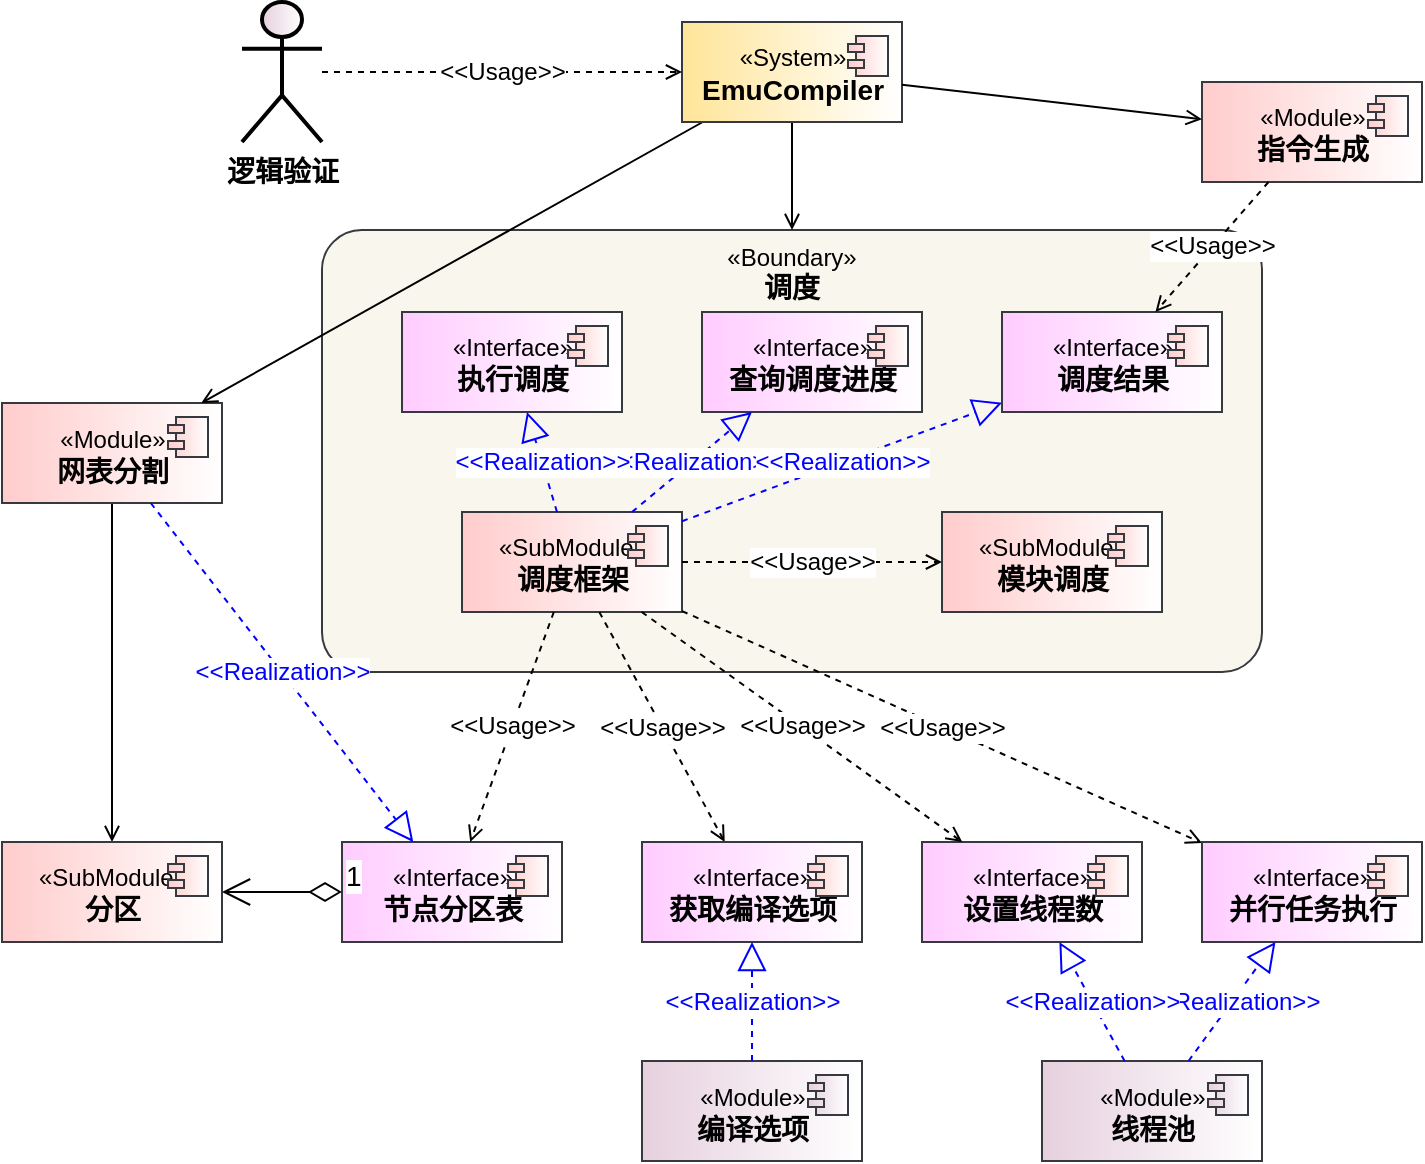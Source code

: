 <mxfile version="28.2.8">
  <diagram name="第 1 页" id="sxRwHEycodafsZCj6N3v">
    <mxGraphModel dx="851" dy="874" grid="1" gridSize="10" guides="1" tooltips="1" connect="1" arrows="1" fold="1" page="1" pageScale="1" pageWidth="827" pageHeight="1169" math="0" shadow="0">
      <root>
        <mxCell id="0" />
        <mxCell id="1" parent="0" />
        <mxCell id="iiNgS1w1h0vvlz9oPpsM-44" value="&lt;b&gt;逻辑验证&lt;/b&gt;" style="shape=umlActor;verticalLabelPosition=bottom;verticalAlign=top;html=1;fontSize=14;fontColor=#000000;fillColor=#E6D0DE;gradientColor=#FFFFFF;gradientDirection=east;strokeWidth=2;" vertex="1" parent="1">
          <mxGeometry x="1270" y="720" width="40" height="70" as="geometry" />
        </mxCell>
        <mxCell id="iiNgS1w1h0vvlz9oPpsM-45" value="&lt;span style=&quot;&quot;&gt;«Boundary»&lt;/span&gt;&lt;br style=&quot;&quot;&gt;&lt;span style=&quot;font-size: 14px;&quot;&gt;&lt;b&gt;调度&lt;/b&gt;&lt;/span&gt;" style="rounded=1;whiteSpace=wrap;html=1;verticalAlign=top;arcSize=9;fillColor=#f9f7ed;strokeColor=#36393d;align=center;" vertex="1" parent="1">
          <mxGeometry x="1310" y="834" width="470" height="221" as="geometry" />
        </mxCell>
        <mxCell id="iiNgS1w1h0vvlz9oPpsM-46" value="&lt;font style=&quot;font-size: 12px;&quot;&gt;«Interface»&lt;/font&gt;&lt;br style=&quot;font-size: 14px;&quot;&gt;&lt;b&gt;节点分区表&lt;/b&gt;" style="html=1;dropTarget=0;fontSize=14;fillColor=#FFCCFF;strokeColor=#36393d;gradientColor=#FFFFFF;gradientDirection=east;" vertex="1" parent="1">
          <mxGeometry x="1320" y="1140" width="110" height="50" as="geometry" />
        </mxCell>
        <mxCell id="iiNgS1w1h0vvlz9oPpsM-47" value="" style="shape=module;jettyWidth=8;jettyHeight=4;fontSize=14;fillColor=#ffcccc;strokeColor=#36393d;gradientColor=#FFFFFF;gradientDirection=east;" vertex="1" parent="iiNgS1w1h0vvlz9oPpsM-46">
          <mxGeometry x="1" width="20" height="20" relative="1" as="geometry">
            <mxPoint x="-27" y="7" as="offset" />
          </mxGeometry>
        </mxCell>
        <mxCell id="iiNgS1w1h0vvlz9oPpsM-48" style="edgeStyle=none;rounded=1;orthogonalLoop=1;jettySize=auto;html=1;strokeColor=#000000;fontSize=14;fontColor=#000000;endArrow=open;endFill=0;elbow=vertical;" edge="1" parent="1" source="iiNgS1w1h0vvlz9oPpsM-49" target="iiNgS1w1h0vvlz9oPpsM-85">
          <mxGeometry relative="1" as="geometry" />
        </mxCell>
        <mxCell id="iiNgS1w1h0vvlz9oPpsM-49" value="&lt;font style=&quot;font-size: 12px;&quot;&gt;«Module»&lt;/font&gt;&lt;br style=&quot;font-size: 14px;&quot;&gt;&lt;b&gt;网表分割&lt;/b&gt;" style="html=1;dropTarget=0;fontSize=14;fillColor=#ffcccc;strokeColor=#36393d;gradientColor=#FFFFFF;gradientDirection=east;" vertex="1" parent="1">
          <mxGeometry x="1150" y="920.5" width="110" height="50" as="geometry" />
        </mxCell>
        <mxCell id="iiNgS1w1h0vvlz9oPpsM-50" value="" style="shape=module;jettyWidth=8;jettyHeight=4;fontSize=14;fillColor=#ffcccc;strokeColor=#36393d;gradientColor=#FFFFFF;gradientDirection=east;" vertex="1" parent="iiNgS1w1h0vvlz9oPpsM-49">
          <mxGeometry x="1" width="20" height="20" relative="1" as="geometry">
            <mxPoint x="-27" y="7" as="offset" />
          </mxGeometry>
        </mxCell>
        <mxCell id="iiNgS1w1h0vvlz9oPpsM-51" value="&amp;lt;&amp;lt;Realization&amp;gt;&amp;gt;" style="endArrow=block;dashed=1;endFill=0;endSize=12;html=1;rounded=1;fontSize=12;strokeColor=#0000FF;fontColor=#0000FF;" edge="1" parent="1" source="iiNgS1w1h0vvlz9oPpsM-49" target="iiNgS1w1h0vvlz9oPpsM-46">
          <mxGeometry width="160" relative="1" as="geometry">
            <mxPoint x="1096" y="1600" as="sourcePoint" />
            <mxPoint x="2071" y="1080" as="targetPoint" />
          </mxGeometry>
        </mxCell>
        <mxCell id="iiNgS1w1h0vvlz9oPpsM-52" value="&lt;font style=&quot;font-size: 12px;&quot;&gt;«SubModule»&lt;/font&gt;&lt;br style=&quot;font-size: 14px;&quot;&gt;&lt;b&gt;调度框架&lt;/b&gt;" style="html=1;dropTarget=0;fontSize=14;fillColor=#ffcccc;strokeColor=#36393d;gradientColor=#FFFFFF;gradientDirection=east;" vertex="1" parent="1">
          <mxGeometry x="1380" y="975" width="110" height="50" as="geometry" />
        </mxCell>
        <mxCell id="iiNgS1w1h0vvlz9oPpsM-53" value="" style="shape=module;jettyWidth=8;jettyHeight=4;fontSize=14;fillColor=#ffcccc;strokeColor=#36393d;gradientColor=#FFFFFF;gradientDirection=east;" vertex="1" parent="iiNgS1w1h0vvlz9oPpsM-52">
          <mxGeometry x="1" width="20" height="20" relative="1" as="geometry">
            <mxPoint x="-27" y="7" as="offset" />
          </mxGeometry>
        </mxCell>
        <mxCell id="iiNgS1w1h0vvlz9oPpsM-54" value="&lt;font style=&quot;font-size: 12px;&quot;&gt;«SubModule»&lt;/font&gt;&lt;br style=&quot;font-size: 14px;&quot;&gt;&lt;b&gt;模块调度&lt;/b&gt;" style="html=1;dropTarget=0;fontSize=14;fillColor=#ffcccc;strokeColor=#36393d;gradientColor=#FFFFFF;gradientDirection=east;" vertex="1" parent="1">
          <mxGeometry x="1620" y="975" width="110" height="50" as="geometry" />
        </mxCell>
        <mxCell id="iiNgS1w1h0vvlz9oPpsM-55" value="" style="shape=module;jettyWidth=8;jettyHeight=4;fontSize=14;fillColor=#ffcccc;strokeColor=#36393d;gradientColor=#FFFFFF;gradientDirection=east;" vertex="1" parent="iiNgS1w1h0vvlz9oPpsM-54">
          <mxGeometry x="1" width="20" height="20" relative="1" as="geometry">
            <mxPoint x="-27" y="7" as="offset" />
          </mxGeometry>
        </mxCell>
        <mxCell id="iiNgS1w1h0vvlz9oPpsM-56" value="&amp;lt;&amp;lt;Usage&amp;gt;&amp;gt;" style="rounded=1;orthogonalLoop=1;jettySize=auto;html=1;dashed=1;fontSize=12;endArrow=open;endFill=0;elbow=vertical;" edge="1" parent="1" source="iiNgS1w1h0vvlz9oPpsM-52" target="iiNgS1w1h0vvlz9oPpsM-46">
          <mxGeometry relative="1" as="geometry">
            <mxPoint x="1380" y="990" as="sourcePoint" />
            <mxPoint x="1430" y="1130" as="targetPoint" />
          </mxGeometry>
        </mxCell>
        <mxCell id="iiNgS1w1h0vvlz9oPpsM-57" value="&amp;lt;&amp;lt;Usage&amp;gt;&amp;gt;" style="rounded=1;orthogonalLoop=1;jettySize=auto;html=1;dashed=1;fontSize=12;endArrow=open;endFill=0;elbow=vertical;" edge="1" parent="1" source="iiNgS1w1h0vvlz9oPpsM-52" target="iiNgS1w1h0vvlz9oPpsM-54">
          <mxGeometry relative="1" as="geometry">
            <mxPoint x="1660" y="987.5" as="sourcePoint" />
            <mxPoint x="1595" y="955.0" as="targetPoint" />
          </mxGeometry>
        </mxCell>
        <mxCell id="iiNgS1w1h0vvlz9oPpsM-58" value="&lt;font style=&quot;font-size: 12px;&quot;&gt;«Module»&lt;/font&gt;&lt;br style=&quot;font-size: 14px;&quot;&gt;&lt;b&gt;线程池&lt;/b&gt;" style="html=1;dropTarget=0;fontSize=14;fillColor=#E6D0DE;strokeColor=#36393d;gradientColor=#FFFFFF;gradientDirection=east;" vertex="1" parent="1">
          <mxGeometry x="1670" y="1249.5" width="110" height="50" as="geometry" />
        </mxCell>
        <mxCell id="iiNgS1w1h0vvlz9oPpsM-59" value="" style="shape=module;jettyWidth=8;jettyHeight=4;fontSize=14;fillColor=#E6D0DE;strokeColor=#36393d;gradientColor=#FFFFFF;gradientDirection=east;" vertex="1" parent="iiNgS1w1h0vvlz9oPpsM-58">
          <mxGeometry x="1" width="20" height="20" relative="1" as="geometry">
            <mxPoint x="-27" y="7" as="offset" />
          </mxGeometry>
        </mxCell>
        <mxCell id="iiNgS1w1h0vvlz9oPpsM-60" value="&amp;lt;&amp;lt;Usage&amp;gt;&amp;gt;" style="rounded=1;orthogonalLoop=1;jettySize=auto;html=1;dashed=1;fontSize=12;endArrow=open;endFill=0;elbow=vertical;" edge="1" parent="1" source="iiNgS1w1h0vvlz9oPpsM-52" target="iiNgS1w1h0vvlz9oPpsM-61">
          <mxGeometry relative="1" as="geometry">
            <mxPoint x="1763.4" y="930" as="sourcePoint" />
            <mxPoint x="1701" y="870" as="targetPoint" />
          </mxGeometry>
        </mxCell>
        <mxCell id="iiNgS1w1h0vvlz9oPpsM-61" value="&lt;font style=&quot;font-size: 12px;&quot;&gt;«Interface»&lt;/font&gt;&lt;br style=&quot;font-size: 14px;&quot;&gt;&lt;b&gt;并行任务执行&lt;/b&gt;" style="html=1;dropTarget=0;fontSize=14;fillColor=#FFCCFF;strokeColor=#36393d;gradientColor=#FFFFFF;gradientDirection=east;" vertex="1" parent="1">
          <mxGeometry x="1750" y="1140" width="110" height="50" as="geometry" />
        </mxCell>
        <mxCell id="iiNgS1w1h0vvlz9oPpsM-62" value="" style="shape=module;jettyWidth=8;jettyHeight=4;fontSize=14;fillColor=#ffcccc;strokeColor=#36393d;gradientColor=#FFFFFF;gradientDirection=east;" vertex="1" parent="iiNgS1w1h0vvlz9oPpsM-61">
          <mxGeometry x="1" width="20" height="20" relative="1" as="geometry">
            <mxPoint x="-27" y="7" as="offset" />
          </mxGeometry>
        </mxCell>
        <mxCell id="iiNgS1w1h0vvlz9oPpsM-63" value="&amp;lt;&amp;lt;Realization&amp;gt;&amp;gt;" style="endArrow=block;dashed=1;endFill=0;endSize=12;html=1;rounded=1;fontSize=12;strokeColor=#0000FF;fontColor=#0000FF;" edge="1" parent="1" source="iiNgS1w1h0vvlz9oPpsM-58" target="iiNgS1w1h0vvlz9oPpsM-61">
          <mxGeometry width="160" relative="1" as="geometry">
            <mxPoint x="2145" y="1164.5" as="sourcePoint" />
            <mxPoint x="2145" y="1114.5" as="targetPoint" />
          </mxGeometry>
        </mxCell>
        <mxCell id="iiNgS1w1h0vvlz9oPpsM-64" value="&lt;font style=&quot;font-size: 12px;&quot;&gt;«Module»&lt;/font&gt;&lt;br style=&quot;font-size: 14px;&quot;&gt;&lt;b style=&quot;font-size: 14px;&quot;&gt;编译选项&lt;/b&gt;" style="html=1;dropTarget=0;fontSize=14;fillColor=#E6D0DE;strokeColor=#36393d;gradientColor=#FFFFFF;gradientDirection=east;" vertex="1" parent="1">
          <mxGeometry x="1470" y="1249.5" width="110" height="50" as="geometry" />
        </mxCell>
        <mxCell id="iiNgS1w1h0vvlz9oPpsM-65" value="" style="shape=module;jettyWidth=8;jettyHeight=4;fontSize=14;fillColor=#E6D0DE;strokeColor=#36393d;gradientColor=#FFFFFF;gradientDirection=east;" vertex="1" parent="iiNgS1w1h0vvlz9oPpsM-64">
          <mxGeometry x="1" width="20" height="20" relative="1" as="geometry">
            <mxPoint x="-27" y="7" as="offset" />
          </mxGeometry>
        </mxCell>
        <mxCell id="iiNgS1w1h0vvlz9oPpsM-66" value="&amp;lt;&amp;lt;Usage&amp;gt;&amp;gt;" style="rounded=1;orthogonalLoop=1;jettySize=auto;html=1;dashed=1;fontSize=12;endArrow=open;endFill=0;elbow=vertical;" edge="1" parent="1" source="iiNgS1w1h0vvlz9oPpsM-52" target="iiNgS1w1h0vvlz9oPpsM-67">
          <mxGeometry relative="1" as="geometry">
            <mxPoint x="1775.612" y="903" as="sourcePoint" />
            <mxPoint x="1718.367" y="870" as="targetPoint" />
          </mxGeometry>
        </mxCell>
        <mxCell id="iiNgS1w1h0vvlz9oPpsM-67" value="&lt;font style=&quot;font-size: 12px;&quot;&gt;«Interface»&lt;/font&gt;&lt;br style=&quot;font-size: 14px;&quot;&gt;&lt;b&gt;获取编译选项&lt;/b&gt;" style="html=1;dropTarget=0;fontSize=14;fillColor=#FFCCFF;strokeColor=#36393d;gradientColor=#FFFFFF;gradientDirection=east;" vertex="1" parent="1">
          <mxGeometry x="1470" y="1140" width="110" height="50" as="geometry" />
        </mxCell>
        <mxCell id="iiNgS1w1h0vvlz9oPpsM-68" value="" style="shape=module;jettyWidth=8;jettyHeight=4;fontSize=14;fillColor=#ffcccc;strokeColor=#36393d;gradientColor=#FFFFFF;gradientDirection=east;" vertex="1" parent="iiNgS1w1h0vvlz9oPpsM-67">
          <mxGeometry x="1" width="20" height="20" relative="1" as="geometry">
            <mxPoint x="-27" y="7" as="offset" />
          </mxGeometry>
        </mxCell>
        <mxCell id="iiNgS1w1h0vvlz9oPpsM-69" value="&amp;lt;&amp;lt;Realization&amp;gt;&amp;gt;" style="endArrow=block;dashed=1;endFill=0;endSize=12;html=1;rounded=1;fontSize=12;strokeColor=#0000FF;fontColor=#0000FF;" edge="1" parent="1" source="iiNgS1w1h0vvlz9oPpsM-64" target="iiNgS1w1h0vvlz9oPpsM-67">
          <mxGeometry width="160" relative="1" as="geometry">
            <mxPoint x="1715" y="955" as="sourcePoint" />
            <mxPoint x="1715" y="1020" as="targetPoint" />
          </mxGeometry>
        </mxCell>
        <mxCell id="iiNgS1w1h0vvlz9oPpsM-70" value="&lt;font style=&quot;font-size: 12px;&quot;&gt;«Interface»&lt;/font&gt;&lt;br style=&quot;font-size: 14px;&quot;&gt;&lt;b&gt;设置线程数&lt;/b&gt;" style="html=1;dropTarget=0;fontSize=14;fillColor=#FFCCFF;strokeColor=#36393d;gradientColor=#FFFFFF;gradientDirection=east;" vertex="1" parent="1">
          <mxGeometry x="1610" y="1140" width="110" height="50" as="geometry" />
        </mxCell>
        <mxCell id="iiNgS1w1h0vvlz9oPpsM-71" value="" style="shape=module;jettyWidth=8;jettyHeight=4;fontSize=14;fillColor=#ffcccc;strokeColor=#36393d;gradientColor=#FFFFFF;gradientDirection=east;" vertex="1" parent="iiNgS1w1h0vvlz9oPpsM-70">
          <mxGeometry x="1" width="20" height="20" relative="1" as="geometry">
            <mxPoint x="-27" y="7" as="offset" />
          </mxGeometry>
        </mxCell>
        <mxCell id="iiNgS1w1h0vvlz9oPpsM-72" value="&amp;lt;&amp;lt;Realization&amp;gt;&amp;gt;" style="endArrow=block;dashed=1;endFill=0;endSize=12;html=1;rounded=1;fontSize=12;strokeColor=#0000FF;fontColor=#0000FF;" edge="1" parent="1" source="iiNgS1w1h0vvlz9oPpsM-58" target="iiNgS1w1h0vvlz9oPpsM-70">
          <mxGeometry width="160" relative="1" as="geometry">
            <mxPoint x="1778.699" y="1259.5" as="sourcePoint" />
            <mxPoint x="1811.301" y="1200" as="targetPoint" />
          </mxGeometry>
        </mxCell>
        <mxCell id="iiNgS1w1h0vvlz9oPpsM-73" value="&amp;lt;&amp;lt;Usage&amp;gt;&amp;gt;" style="rounded=1;orthogonalLoop=1;jettySize=auto;html=1;dashed=1;fontSize=12;endArrow=open;endFill=0;elbow=vertical;" edge="1" parent="1" source="iiNgS1w1h0vvlz9oPpsM-52" target="iiNgS1w1h0vvlz9oPpsM-70">
          <mxGeometry relative="1" as="geometry">
            <mxPoint x="1779.742" y="994" as="sourcePoint" />
            <mxPoint x="1889.536" y="1171.5" as="targetPoint" />
          </mxGeometry>
        </mxCell>
        <mxCell id="iiNgS1w1h0vvlz9oPpsM-74" value="&lt;font style=&quot;font-size: 12px;&quot;&gt;«Interface»&lt;/font&gt;&lt;br style=&quot;font-size: 14px;&quot;&gt;&lt;b&gt;执行调度&lt;/b&gt;" style="html=1;dropTarget=0;fontSize=14;fillColor=#FFCCFF;strokeColor=#36393d;gradientColor=#FFFFFF;gradientDirection=east;" vertex="1" parent="1">
          <mxGeometry x="1350" y="875" width="110" height="50" as="geometry" />
        </mxCell>
        <mxCell id="iiNgS1w1h0vvlz9oPpsM-75" value="" style="shape=module;jettyWidth=8;jettyHeight=4;fontSize=14;fillColor=#ffcccc;strokeColor=#36393d;gradientColor=#FFFFFF;gradientDirection=east;" vertex="1" parent="iiNgS1w1h0vvlz9oPpsM-74">
          <mxGeometry x="1" width="20" height="20" relative="1" as="geometry">
            <mxPoint x="-27" y="7" as="offset" />
          </mxGeometry>
        </mxCell>
        <mxCell id="iiNgS1w1h0vvlz9oPpsM-76" value="&lt;font style=&quot;font-size: 12px;&quot;&gt;«Interface»&lt;/font&gt;&lt;br style=&quot;font-size: 14px;&quot;&gt;&lt;b&gt;查询调度进度&lt;/b&gt;" style="html=1;dropTarget=0;fontSize=14;fillColor=#FFCCFF;strokeColor=#36393d;gradientColor=#FFFFFF;gradientDirection=east;" vertex="1" parent="1">
          <mxGeometry x="1500" y="875" width="110" height="50" as="geometry" />
        </mxCell>
        <mxCell id="iiNgS1w1h0vvlz9oPpsM-77" value="" style="shape=module;jettyWidth=8;jettyHeight=4;fontSize=14;fillColor=#ffcccc;strokeColor=#36393d;gradientColor=#FFFFFF;gradientDirection=east;" vertex="1" parent="iiNgS1w1h0vvlz9oPpsM-76">
          <mxGeometry x="1" width="20" height="20" relative="1" as="geometry">
            <mxPoint x="-27" y="7" as="offset" />
          </mxGeometry>
        </mxCell>
        <mxCell id="iiNgS1w1h0vvlz9oPpsM-78" value="&amp;lt;&amp;lt;Realization&amp;gt;&amp;gt;" style="endArrow=block;dashed=1;endFill=0;endSize=12;html=1;rounded=1;fontSize=12;strokeColor=#0000FF;fontColor=#0000FF;" edge="1" parent="1" source="iiNgS1w1h0vvlz9oPpsM-52" target="iiNgS1w1h0vvlz9oPpsM-76">
          <mxGeometry width="160" relative="1" as="geometry">
            <mxPoint x="1641.891" y="989" as="sourcePoint" />
            <mxPoint x="1678.193" y="935" as="targetPoint" />
          </mxGeometry>
        </mxCell>
        <mxCell id="iiNgS1w1h0vvlz9oPpsM-79" value="&amp;lt;&amp;lt;Realization&amp;gt;&amp;gt;" style="endArrow=block;dashed=1;endFill=0;endSize=12;html=1;rounded=1;fontSize=12;strokeColor=#0000FF;fontColor=#0000FF;" edge="1" parent="1" source="iiNgS1w1h0vvlz9oPpsM-52" target="iiNgS1w1h0vvlz9oPpsM-74">
          <mxGeometry width="160" relative="1" as="geometry">
            <mxPoint x="1630.311" y="989" as="sourcePoint" />
            <mxPoint x="1685.431" y="845" as="targetPoint" />
          </mxGeometry>
        </mxCell>
        <mxCell id="iiNgS1w1h0vvlz9oPpsM-80" style="edgeStyle=none;rounded=1;orthogonalLoop=1;jettySize=auto;html=1;strokeColor=#000000;fontSize=14;fontColor=#000000;endArrow=open;endFill=0;elbow=vertical;" edge="1" parent="1" source="iiNgS1w1h0vvlz9oPpsM-82" target="iiNgS1w1h0vvlz9oPpsM-45">
          <mxGeometry relative="1" as="geometry" />
        </mxCell>
        <mxCell id="iiNgS1w1h0vvlz9oPpsM-81" style="edgeStyle=none;rounded=1;orthogonalLoop=1;jettySize=auto;html=1;strokeColor=#000000;fontSize=14;fontColor=#000000;endArrow=open;endFill=0;elbow=vertical;" edge="1" parent="1" source="iiNgS1w1h0vvlz9oPpsM-82" target="iiNgS1w1h0vvlz9oPpsM-49">
          <mxGeometry relative="1" as="geometry" />
        </mxCell>
        <mxCell id="iiNgS1w1h0vvlz9oPpsM-82" value="&lt;font style=&quot;font-size: 12px;&quot;&gt;«System»&lt;/font&gt;&lt;br style=&quot;font-size: 14px;&quot;&gt;&lt;b&gt;EmuCompiler&lt;/b&gt;" style="html=1;dropTarget=0;fontSize=14;fillColor=#FFE599;strokeColor=#36393d;gradientColor=#FFFFFF;gradientDirection=east;" vertex="1" parent="1">
          <mxGeometry x="1490" y="730" width="110" height="50" as="geometry" />
        </mxCell>
        <mxCell id="iiNgS1w1h0vvlz9oPpsM-83" value="" style="shape=module;jettyWidth=8;jettyHeight=4;fontSize=14;fillColor=#ffcccc;strokeColor=#36393d;gradientColor=#FFFFFF;gradientDirection=east;" vertex="1" parent="iiNgS1w1h0vvlz9oPpsM-82">
          <mxGeometry x="1" width="20" height="20" relative="1" as="geometry">
            <mxPoint x="-27" y="7" as="offset" />
          </mxGeometry>
        </mxCell>
        <mxCell id="iiNgS1w1h0vvlz9oPpsM-84" value="&amp;lt;&amp;lt;Usage&amp;gt;&amp;gt;" style="rounded=1;orthogonalLoop=1;jettySize=auto;html=1;dashed=1;fontSize=12;endArrow=open;endFill=0;elbow=vertical;" edge="1" parent="1" source="iiNgS1w1h0vvlz9oPpsM-44" target="iiNgS1w1h0vvlz9oPpsM-82">
          <mxGeometry relative="1" as="geometry">
            <mxPoint x="1520" y="1033.804" as="sourcePoint" />
            <mxPoint x="1420" y="1005.543" as="targetPoint" />
          </mxGeometry>
        </mxCell>
        <mxCell id="iiNgS1w1h0vvlz9oPpsM-85" value="&lt;font style=&quot;font-size: 12px;&quot;&gt;«SubModule»&lt;/font&gt;&lt;br style=&quot;font-size: 14px;&quot;&gt;&lt;b&gt;分区&lt;/b&gt;" style="html=1;dropTarget=0;fontSize=14;fillColor=#ffcccc;strokeColor=#36393d;gradientColor=#FFFFFF;gradientDirection=east;" vertex="1" parent="1">
          <mxGeometry x="1150" y="1140" width="110" height="50" as="geometry" />
        </mxCell>
        <mxCell id="iiNgS1w1h0vvlz9oPpsM-86" value="" style="shape=module;jettyWidth=8;jettyHeight=4;fontSize=14;fillColor=#ffcccc;strokeColor=#36393d;gradientColor=#FFFFFF;gradientDirection=east;" vertex="1" parent="iiNgS1w1h0vvlz9oPpsM-85">
          <mxGeometry x="1" width="20" height="20" relative="1" as="geometry">
            <mxPoint x="-27" y="7" as="offset" />
          </mxGeometry>
        </mxCell>
        <mxCell id="iiNgS1w1h0vvlz9oPpsM-87" value="1" style="endArrow=open;html=1;endSize=12;startArrow=diamondThin;startSize=14;startFill=0;edgeStyle=orthogonalEdgeStyle;align=left;verticalAlign=bottom;rounded=1;strokeColor=#000000;fontSize=14;fontColor=#000000;elbow=vertical;" edge="1" parent="1" source="iiNgS1w1h0vvlz9oPpsM-46" target="iiNgS1w1h0vvlz9oPpsM-85">
          <mxGeometry x="-1" y="3" relative="1" as="geometry">
            <mxPoint x="1420" y="1540" as="sourcePoint" />
            <mxPoint x="1580" y="1540" as="targetPoint" />
          </mxGeometry>
        </mxCell>
        <mxCell id="iiNgS1w1h0vvlz9oPpsM-88" value="&lt;font style=&quot;font-size: 12px;&quot;&gt;«Interface»&lt;/font&gt;&lt;br style=&quot;font-size: 14px;&quot;&gt;&lt;b&gt;调度结果&lt;/b&gt;" style="html=1;dropTarget=0;fontSize=14;fillColor=#FFCCFF;strokeColor=#36393d;gradientColor=#FFFFFF;gradientDirection=east;" vertex="1" parent="1">
          <mxGeometry x="1650" y="875" width="110" height="50" as="geometry" />
        </mxCell>
        <mxCell id="iiNgS1w1h0vvlz9oPpsM-89" value="" style="shape=module;jettyWidth=8;jettyHeight=4;fontSize=14;fillColor=#ffcccc;strokeColor=#36393d;gradientColor=#FFFFFF;gradientDirection=east;" vertex="1" parent="iiNgS1w1h0vvlz9oPpsM-88">
          <mxGeometry x="1" width="20" height="20" relative="1" as="geometry">
            <mxPoint x="-27" y="7" as="offset" />
          </mxGeometry>
        </mxCell>
        <mxCell id="iiNgS1w1h0vvlz9oPpsM-90" value="&amp;lt;&amp;lt;Realization&amp;gt;&amp;gt;" style="endArrow=block;dashed=1;endFill=0;endSize=12;html=1;rounded=1;fontSize=12;strokeColor=#0000FF;fontColor=#0000FF;" edge="1" parent="1" source="iiNgS1w1h0vvlz9oPpsM-52" target="iiNgS1w1h0vvlz9oPpsM-88">
          <mxGeometry width="160" relative="1" as="geometry">
            <mxPoint x="1475" y="985" as="sourcePoint" />
            <mxPoint x="1535" y="935" as="targetPoint" />
          </mxGeometry>
        </mxCell>
        <mxCell id="iiNgS1w1h0vvlz9oPpsM-91" value="&lt;font style=&quot;font-size: 12px;&quot;&gt;«Module»&lt;/font&gt;&lt;br style=&quot;font-size: 14px;&quot;&gt;&lt;b&gt;指令生成&lt;/b&gt;" style="html=1;dropTarget=0;fontSize=14;fillColor=#ffcccc;strokeColor=#36393d;gradientColor=#FFFFFF;gradientDirection=east;" vertex="1" parent="1">
          <mxGeometry x="1750" y="760" width="110" height="50" as="geometry" />
        </mxCell>
        <mxCell id="iiNgS1w1h0vvlz9oPpsM-92" value="" style="shape=module;jettyWidth=8;jettyHeight=4;fontSize=14;fillColor=#ffcccc;strokeColor=#36393d;gradientColor=#FFFFFF;gradientDirection=east;" vertex="1" parent="iiNgS1w1h0vvlz9oPpsM-91">
          <mxGeometry x="1" width="20" height="20" relative="1" as="geometry">
            <mxPoint x="-27" y="7" as="offset" />
          </mxGeometry>
        </mxCell>
        <mxCell id="iiNgS1w1h0vvlz9oPpsM-93" value="&amp;lt;&amp;lt;Usage&amp;gt;&amp;gt;" style="rounded=1;orthogonalLoop=1;jettySize=auto;html=1;dashed=1;fontSize=12;endArrow=open;endFill=0;elbow=vertical;" edge="1" parent="1" source="iiNgS1w1h0vvlz9oPpsM-91" target="iiNgS1w1h0vvlz9oPpsM-88">
          <mxGeometry relative="1" as="geometry">
            <mxPoint x="1403.478" y="1035" as="sourcePoint" />
            <mxPoint x="1246.522" y="1129.5" as="targetPoint" />
          </mxGeometry>
        </mxCell>
        <mxCell id="iiNgS1w1h0vvlz9oPpsM-94" style="edgeStyle=none;rounded=1;orthogonalLoop=1;jettySize=auto;html=1;strokeColor=#000000;fontSize=14;fontColor=#000000;endArrow=open;endFill=0;elbow=vertical;" edge="1" parent="1" source="iiNgS1w1h0vvlz9oPpsM-82" target="iiNgS1w1h0vvlz9oPpsM-91">
          <mxGeometry relative="1" as="geometry">
            <mxPoint x="1563.681" y="790" as="sourcePoint" />
            <mxPoint x="1560.831" y="844" as="targetPoint" />
          </mxGeometry>
        </mxCell>
      </root>
    </mxGraphModel>
  </diagram>
</mxfile>
